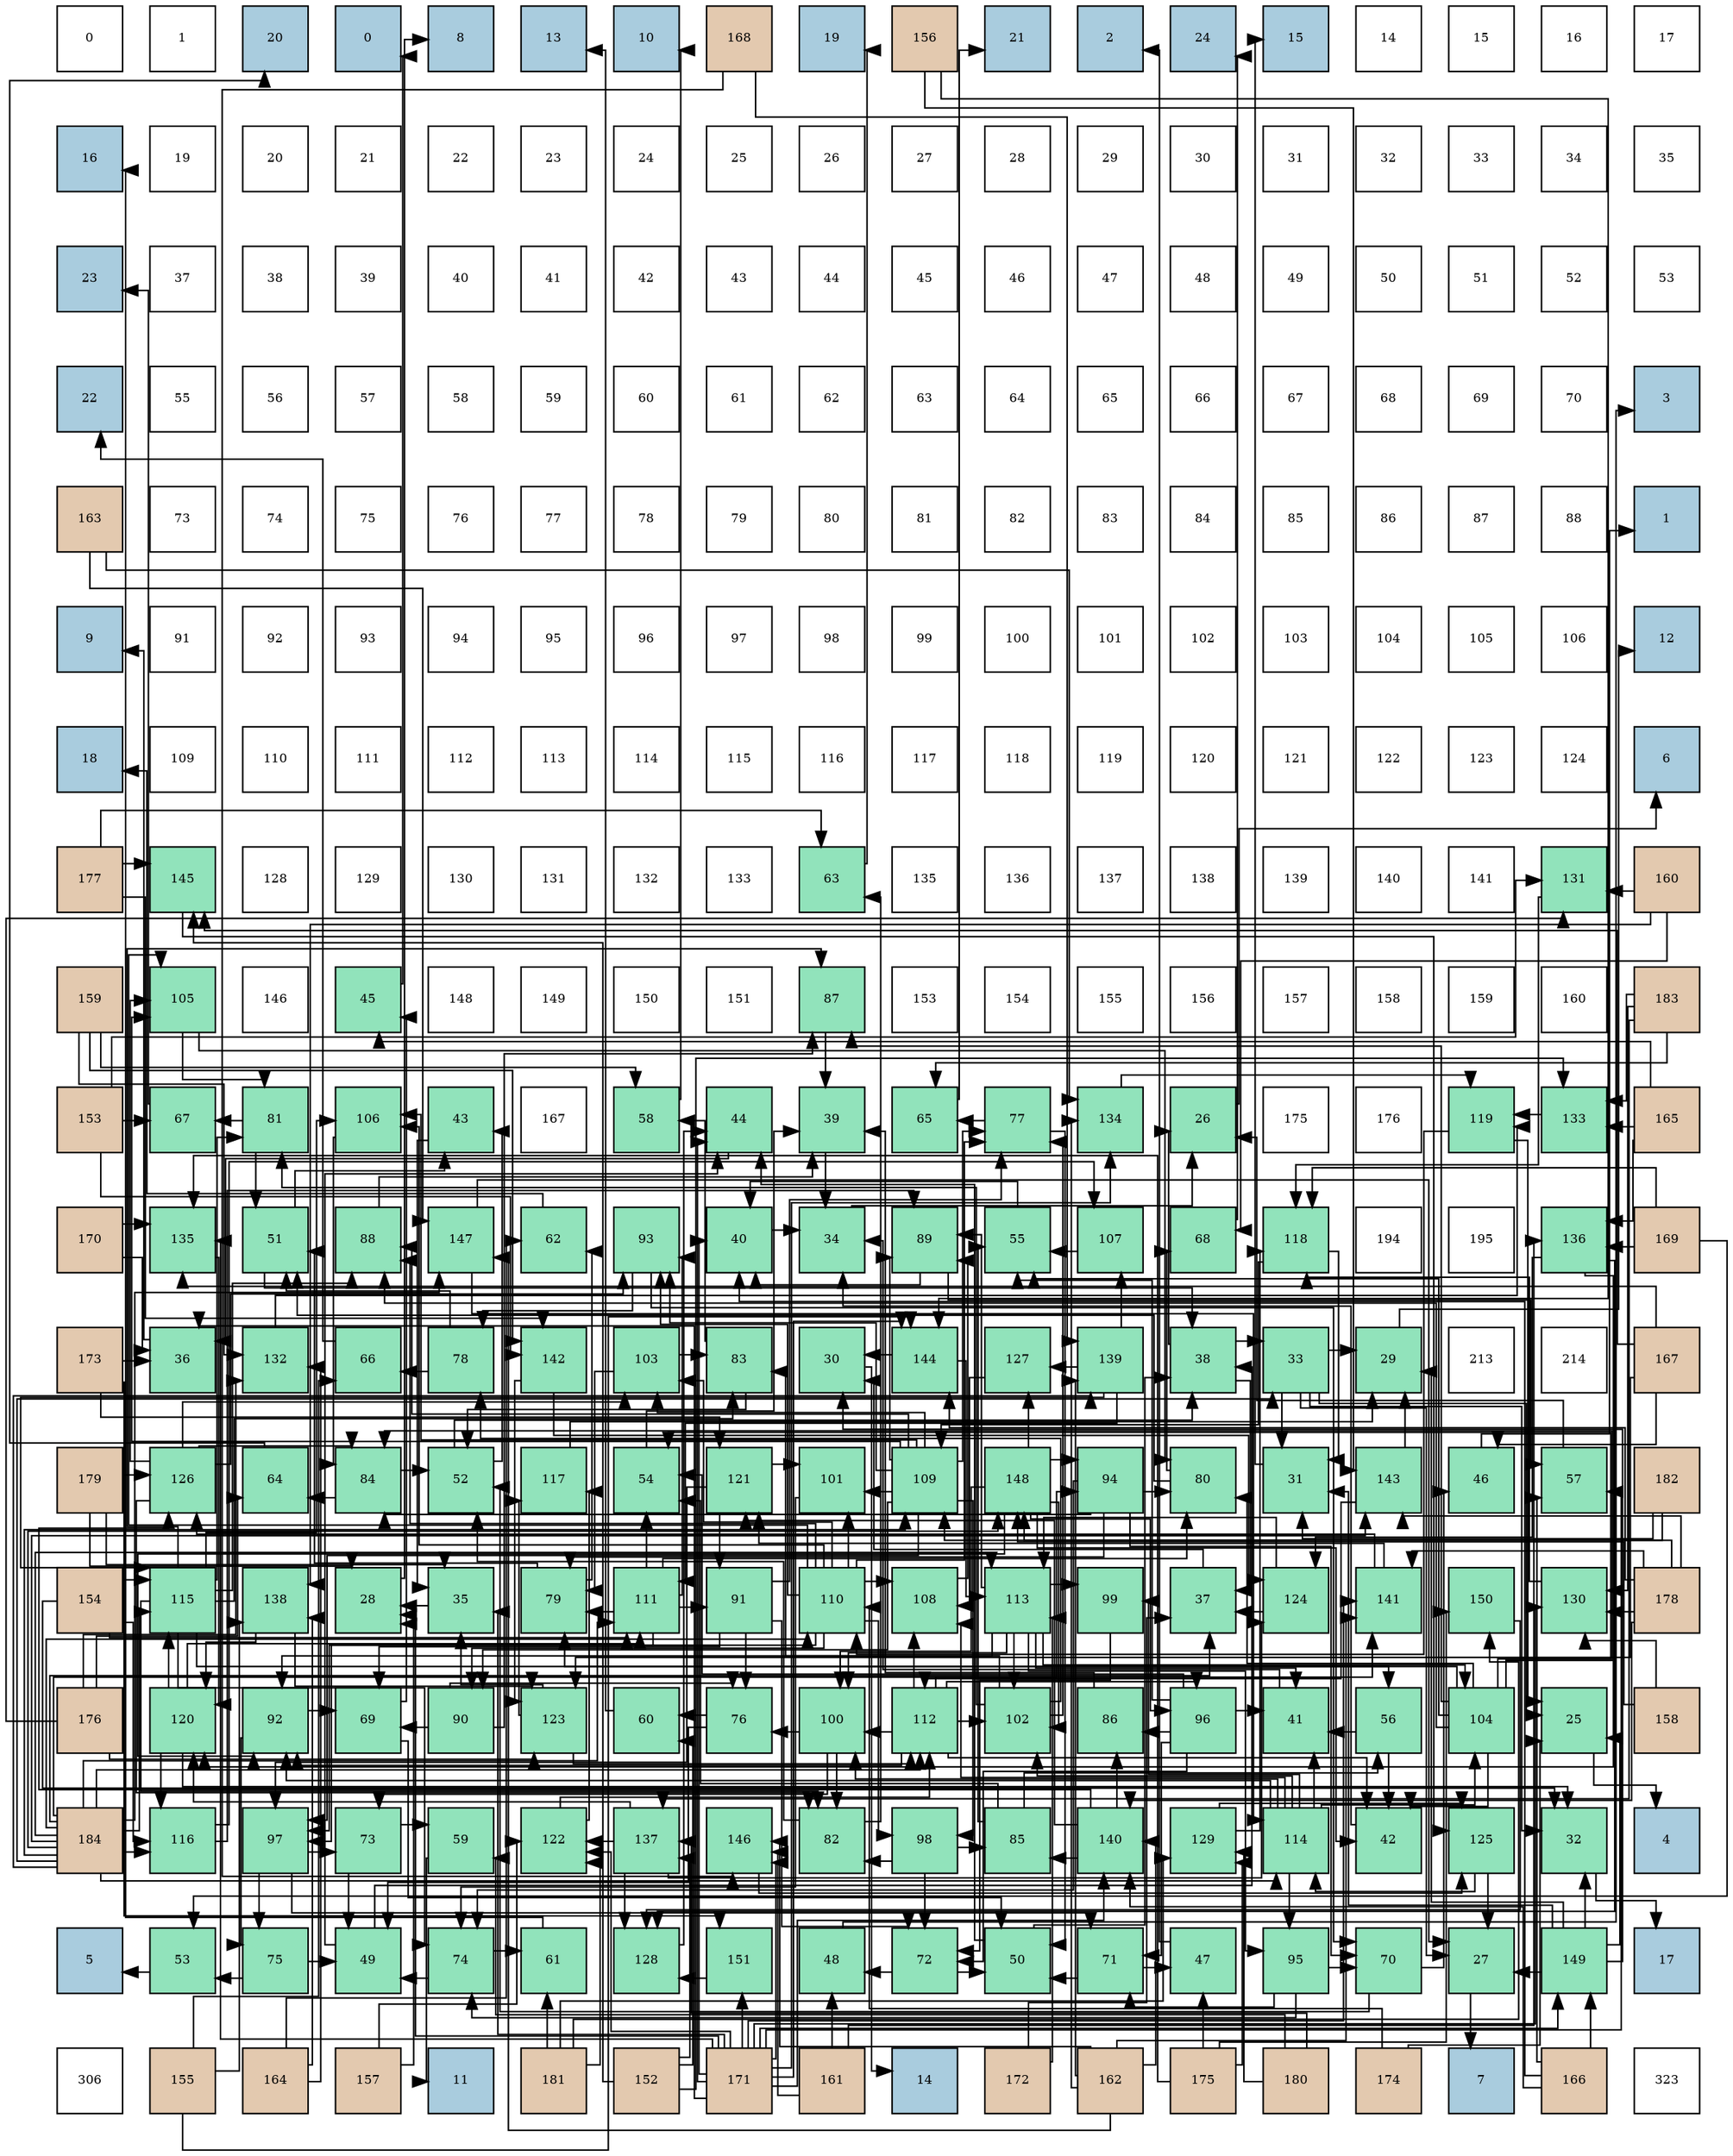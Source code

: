 digraph layout{
 rankdir=TB;
 splines=ortho;
 node [style=filled shape=square fixedsize=true width=0.6];
0[label="0", fontsize=8, fillcolor="#ffffff"];
1[label="1", fontsize=8, fillcolor="#ffffff"];
2[label="20", fontsize=8, fillcolor="#a9ccde"];
3[label="0", fontsize=8, fillcolor="#a9ccde"];
4[label="8", fontsize=8, fillcolor="#a9ccde"];
5[label="13", fontsize=8, fillcolor="#a9ccde"];
6[label="10", fontsize=8, fillcolor="#a9ccde"];
7[label="168", fontsize=8, fillcolor="#e3c9af"];
8[label="19", fontsize=8, fillcolor="#a9ccde"];
9[label="156", fontsize=8, fillcolor="#e3c9af"];
10[label="21", fontsize=8, fillcolor="#a9ccde"];
11[label="2", fontsize=8, fillcolor="#a9ccde"];
12[label="24", fontsize=8, fillcolor="#a9ccde"];
13[label="15", fontsize=8, fillcolor="#a9ccde"];
14[label="14", fontsize=8, fillcolor="#ffffff"];
15[label="15", fontsize=8, fillcolor="#ffffff"];
16[label="16", fontsize=8, fillcolor="#ffffff"];
17[label="17", fontsize=8, fillcolor="#ffffff"];
18[label="16", fontsize=8, fillcolor="#a9ccde"];
19[label="19", fontsize=8, fillcolor="#ffffff"];
20[label="20", fontsize=8, fillcolor="#ffffff"];
21[label="21", fontsize=8, fillcolor="#ffffff"];
22[label="22", fontsize=8, fillcolor="#ffffff"];
23[label="23", fontsize=8, fillcolor="#ffffff"];
24[label="24", fontsize=8, fillcolor="#ffffff"];
25[label="25", fontsize=8, fillcolor="#ffffff"];
26[label="26", fontsize=8, fillcolor="#ffffff"];
27[label="27", fontsize=8, fillcolor="#ffffff"];
28[label="28", fontsize=8, fillcolor="#ffffff"];
29[label="29", fontsize=8, fillcolor="#ffffff"];
30[label="30", fontsize=8, fillcolor="#ffffff"];
31[label="31", fontsize=8, fillcolor="#ffffff"];
32[label="32", fontsize=8, fillcolor="#ffffff"];
33[label="33", fontsize=8, fillcolor="#ffffff"];
34[label="34", fontsize=8, fillcolor="#ffffff"];
35[label="35", fontsize=8, fillcolor="#ffffff"];
36[label="23", fontsize=8, fillcolor="#a9ccde"];
37[label="37", fontsize=8, fillcolor="#ffffff"];
38[label="38", fontsize=8, fillcolor="#ffffff"];
39[label="39", fontsize=8, fillcolor="#ffffff"];
40[label="40", fontsize=8, fillcolor="#ffffff"];
41[label="41", fontsize=8, fillcolor="#ffffff"];
42[label="42", fontsize=8, fillcolor="#ffffff"];
43[label="43", fontsize=8, fillcolor="#ffffff"];
44[label="44", fontsize=8, fillcolor="#ffffff"];
45[label="45", fontsize=8, fillcolor="#ffffff"];
46[label="46", fontsize=8, fillcolor="#ffffff"];
47[label="47", fontsize=8, fillcolor="#ffffff"];
48[label="48", fontsize=8, fillcolor="#ffffff"];
49[label="49", fontsize=8, fillcolor="#ffffff"];
50[label="50", fontsize=8, fillcolor="#ffffff"];
51[label="51", fontsize=8, fillcolor="#ffffff"];
52[label="52", fontsize=8, fillcolor="#ffffff"];
53[label="53", fontsize=8, fillcolor="#ffffff"];
54[label="22", fontsize=8, fillcolor="#a9ccde"];
55[label="55", fontsize=8, fillcolor="#ffffff"];
56[label="56", fontsize=8, fillcolor="#ffffff"];
57[label="57", fontsize=8, fillcolor="#ffffff"];
58[label="58", fontsize=8, fillcolor="#ffffff"];
59[label="59", fontsize=8, fillcolor="#ffffff"];
60[label="60", fontsize=8, fillcolor="#ffffff"];
61[label="61", fontsize=8, fillcolor="#ffffff"];
62[label="62", fontsize=8, fillcolor="#ffffff"];
63[label="63", fontsize=8, fillcolor="#ffffff"];
64[label="64", fontsize=8, fillcolor="#ffffff"];
65[label="65", fontsize=8, fillcolor="#ffffff"];
66[label="66", fontsize=8, fillcolor="#ffffff"];
67[label="67", fontsize=8, fillcolor="#ffffff"];
68[label="68", fontsize=8, fillcolor="#ffffff"];
69[label="69", fontsize=8, fillcolor="#ffffff"];
70[label="70", fontsize=8, fillcolor="#ffffff"];
71[label="3", fontsize=8, fillcolor="#a9ccde"];
72[label="163", fontsize=8, fillcolor="#e3c9af"];
73[label="73", fontsize=8, fillcolor="#ffffff"];
74[label="74", fontsize=8, fillcolor="#ffffff"];
75[label="75", fontsize=8, fillcolor="#ffffff"];
76[label="76", fontsize=8, fillcolor="#ffffff"];
77[label="77", fontsize=8, fillcolor="#ffffff"];
78[label="78", fontsize=8, fillcolor="#ffffff"];
79[label="79", fontsize=8, fillcolor="#ffffff"];
80[label="80", fontsize=8, fillcolor="#ffffff"];
81[label="81", fontsize=8, fillcolor="#ffffff"];
82[label="82", fontsize=8, fillcolor="#ffffff"];
83[label="83", fontsize=8, fillcolor="#ffffff"];
84[label="84", fontsize=8, fillcolor="#ffffff"];
85[label="85", fontsize=8, fillcolor="#ffffff"];
86[label="86", fontsize=8, fillcolor="#ffffff"];
87[label="87", fontsize=8, fillcolor="#ffffff"];
88[label="88", fontsize=8, fillcolor="#ffffff"];
89[label="1", fontsize=8, fillcolor="#a9ccde"];
90[label="9", fontsize=8, fillcolor="#a9ccde"];
91[label="91", fontsize=8, fillcolor="#ffffff"];
92[label="92", fontsize=8, fillcolor="#ffffff"];
93[label="93", fontsize=8, fillcolor="#ffffff"];
94[label="94", fontsize=8, fillcolor="#ffffff"];
95[label="95", fontsize=8, fillcolor="#ffffff"];
96[label="96", fontsize=8, fillcolor="#ffffff"];
97[label="97", fontsize=8, fillcolor="#ffffff"];
98[label="98", fontsize=8, fillcolor="#ffffff"];
99[label="99", fontsize=8, fillcolor="#ffffff"];
100[label="100", fontsize=8, fillcolor="#ffffff"];
101[label="101", fontsize=8, fillcolor="#ffffff"];
102[label="102", fontsize=8, fillcolor="#ffffff"];
103[label="103", fontsize=8, fillcolor="#ffffff"];
104[label="104", fontsize=8, fillcolor="#ffffff"];
105[label="105", fontsize=8, fillcolor="#ffffff"];
106[label="106", fontsize=8, fillcolor="#ffffff"];
107[label="12", fontsize=8, fillcolor="#a9ccde"];
108[label="18", fontsize=8, fillcolor="#a9ccde"];
109[label="109", fontsize=8, fillcolor="#ffffff"];
110[label="110", fontsize=8, fillcolor="#ffffff"];
111[label="111", fontsize=8, fillcolor="#ffffff"];
112[label="112", fontsize=8, fillcolor="#ffffff"];
113[label="113", fontsize=8, fillcolor="#ffffff"];
114[label="114", fontsize=8, fillcolor="#ffffff"];
115[label="115", fontsize=8, fillcolor="#ffffff"];
116[label="116", fontsize=8, fillcolor="#ffffff"];
117[label="117", fontsize=8, fillcolor="#ffffff"];
118[label="118", fontsize=8, fillcolor="#ffffff"];
119[label="119", fontsize=8, fillcolor="#ffffff"];
120[label="120", fontsize=8, fillcolor="#ffffff"];
121[label="121", fontsize=8, fillcolor="#ffffff"];
122[label="122", fontsize=8, fillcolor="#ffffff"];
123[label="123", fontsize=8, fillcolor="#ffffff"];
124[label="124", fontsize=8, fillcolor="#ffffff"];
125[label="6", fontsize=8, fillcolor="#a9ccde"];
126[label="177", fontsize=8, fillcolor="#e3c9af"];
127[label="145", fontsize=8, fillcolor="#91e3bb"];
128[label="128", fontsize=8, fillcolor="#ffffff"];
129[label="129", fontsize=8, fillcolor="#ffffff"];
130[label="130", fontsize=8, fillcolor="#ffffff"];
131[label="131", fontsize=8, fillcolor="#ffffff"];
132[label="132", fontsize=8, fillcolor="#ffffff"];
133[label="133", fontsize=8, fillcolor="#ffffff"];
134[label="63", fontsize=8, fillcolor="#91e3bb"];
135[label="135", fontsize=8, fillcolor="#ffffff"];
136[label="136", fontsize=8, fillcolor="#ffffff"];
137[label="137", fontsize=8, fillcolor="#ffffff"];
138[label="138", fontsize=8, fillcolor="#ffffff"];
139[label="139", fontsize=8, fillcolor="#ffffff"];
140[label="140", fontsize=8, fillcolor="#ffffff"];
141[label="141", fontsize=8, fillcolor="#ffffff"];
142[label="131", fontsize=8, fillcolor="#91e3bb"];
143[label="160", fontsize=8, fillcolor="#e3c9af"];
144[label="159", fontsize=8, fillcolor="#e3c9af"];
145[label="105", fontsize=8, fillcolor="#91e3bb"];
146[label="146", fontsize=8, fillcolor="#ffffff"];
147[label="45", fontsize=8, fillcolor="#91e3bb"];
148[label="148", fontsize=8, fillcolor="#ffffff"];
149[label="149", fontsize=8, fillcolor="#ffffff"];
150[label="150", fontsize=8, fillcolor="#ffffff"];
151[label="151", fontsize=8, fillcolor="#ffffff"];
152[label="87", fontsize=8, fillcolor="#91e3bb"];
153[label="153", fontsize=8, fillcolor="#ffffff"];
154[label="154", fontsize=8, fillcolor="#ffffff"];
155[label="155", fontsize=8, fillcolor="#ffffff"];
156[label="156", fontsize=8, fillcolor="#ffffff"];
157[label="157", fontsize=8, fillcolor="#ffffff"];
158[label="158", fontsize=8, fillcolor="#ffffff"];
159[label="159", fontsize=8, fillcolor="#ffffff"];
160[label="160", fontsize=8, fillcolor="#ffffff"];
161[label="183", fontsize=8, fillcolor="#e3c9af"];
162[label="153", fontsize=8, fillcolor="#e3c9af"];
163[label="67", fontsize=8, fillcolor="#91e3bb"];
164[label="81", fontsize=8, fillcolor="#91e3bb"];
165[label="106", fontsize=8, fillcolor="#91e3bb"];
166[label="43", fontsize=8, fillcolor="#91e3bb"];
167[label="167", fontsize=8, fillcolor="#ffffff"];
168[label="58", fontsize=8, fillcolor="#91e3bb"];
169[label="44", fontsize=8, fillcolor="#91e3bb"];
170[label="39", fontsize=8, fillcolor="#91e3bb"];
171[label="65", fontsize=8, fillcolor="#91e3bb"];
172[label="77", fontsize=8, fillcolor="#91e3bb"];
173[label="134", fontsize=8, fillcolor="#91e3bb"];
174[label="26", fontsize=8, fillcolor="#91e3bb"];
175[label="175", fontsize=8, fillcolor="#ffffff"];
176[label="176", fontsize=8, fillcolor="#ffffff"];
177[label="119", fontsize=8, fillcolor="#91e3bb"];
178[label="133", fontsize=8, fillcolor="#91e3bb"];
179[label="165", fontsize=8, fillcolor="#e3c9af"];
180[label="170", fontsize=8, fillcolor="#e3c9af"];
181[label="135", fontsize=8, fillcolor="#91e3bb"];
182[label="51", fontsize=8, fillcolor="#91e3bb"];
183[label="88", fontsize=8, fillcolor="#91e3bb"];
184[label="147", fontsize=8, fillcolor="#91e3bb"];
185[label="62", fontsize=8, fillcolor="#91e3bb"];
186[label="93", fontsize=8, fillcolor="#91e3bb"];
187[label="40", fontsize=8, fillcolor="#91e3bb"];
188[label="34", fontsize=8, fillcolor="#91e3bb"];
189[label="89", fontsize=8, fillcolor="#91e3bb"];
190[label="55", fontsize=8, fillcolor="#91e3bb"];
191[label="107", fontsize=8, fillcolor="#91e3bb"];
192[label="68", fontsize=8, fillcolor="#91e3bb"];
193[label="118", fontsize=8, fillcolor="#91e3bb"];
194[label="194", fontsize=8, fillcolor="#ffffff"];
195[label="195", fontsize=8, fillcolor="#ffffff"];
196[label="136", fontsize=8, fillcolor="#91e3bb"];
197[label="169", fontsize=8, fillcolor="#e3c9af"];
198[label="173", fontsize=8, fillcolor="#e3c9af"];
199[label="36", fontsize=8, fillcolor="#91e3bb"];
200[label="132", fontsize=8, fillcolor="#91e3bb"];
201[label="66", fontsize=8, fillcolor="#91e3bb"];
202[label="78", fontsize=8, fillcolor="#91e3bb"];
203[label="142", fontsize=8, fillcolor="#91e3bb"];
204[label="103", fontsize=8, fillcolor="#91e3bb"];
205[label="83", fontsize=8, fillcolor="#91e3bb"];
206[label="30", fontsize=8, fillcolor="#91e3bb"];
207[label="144", fontsize=8, fillcolor="#91e3bb"];
208[label="127", fontsize=8, fillcolor="#91e3bb"];
209[label="139", fontsize=8, fillcolor="#91e3bb"];
210[label="38", fontsize=8, fillcolor="#91e3bb"];
211[label="33", fontsize=8, fillcolor="#91e3bb"];
212[label="29", fontsize=8, fillcolor="#91e3bb"];
213[label="213", fontsize=8, fillcolor="#ffffff"];
214[label="214", fontsize=8, fillcolor="#ffffff"];
215[label="167", fontsize=8, fillcolor="#e3c9af"];
216[label="179", fontsize=8, fillcolor="#e3c9af"];
217[label="126", fontsize=8, fillcolor="#91e3bb"];
218[label="64", fontsize=8, fillcolor="#91e3bb"];
219[label="84", fontsize=8, fillcolor="#91e3bb"];
220[label="52", fontsize=8, fillcolor="#91e3bb"];
221[label="117", fontsize=8, fillcolor="#91e3bb"];
222[label="54", fontsize=8, fillcolor="#91e3bb"];
223[label="121", fontsize=8, fillcolor="#91e3bb"];
224[label="101", fontsize=8, fillcolor="#91e3bb"];
225[label="109", fontsize=8, fillcolor="#91e3bb"];
226[label="148", fontsize=8, fillcolor="#91e3bb"];
227[label="94", fontsize=8, fillcolor="#91e3bb"];
228[label="80", fontsize=8, fillcolor="#91e3bb"];
229[label="31", fontsize=8, fillcolor="#91e3bb"];
230[label="143", fontsize=8, fillcolor="#91e3bb"];
231[label="46", fontsize=8, fillcolor="#91e3bb"];
232[label="57", fontsize=8, fillcolor="#91e3bb"];
233[label="182", fontsize=8, fillcolor="#e3c9af"];
234[label="154", fontsize=8, fillcolor="#e3c9af"];
235[label="115", fontsize=8, fillcolor="#91e3bb"];
236[label="138", fontsize=8, fillcolor="#91e3bb"];
237[label="28", fontsize=8, fillcolor="#91e3bb"];
238[label="35", fontsize=8, fillcolor="#91e3bb"];
239[label="79", fontsize=8, fillcolor="#91e3bb"];
240[label="111", fontsize=8, fillcolor="#91e3bb"];
241[label="91", fontsize=8, fillcolor="#91e3bb"];
242[label="110", fontsize=8, fillcolor="#91e3bb"];
243[label="108", fontsize=8, fillcolor="#91e3bb"];
244[label="113", fontsize=8, fillcolor="#91e3bb"];
245[label="99", fontsize=8, fillcolor="#91e3bb"];
246[label="37", fontsize=8, fillcolor="#91e3bb"];
247[label="124", fontsize=8, fillcolor="#91e3bb"];
248[label="141", fontsize=8, fillcolor="#91e3bb"];
249[label="150", fontsize=8, fillcolor="#91e3bb"];
250[label="130", fontsize=8, fillcolor="#91e3bb"];
251[label="178", fontsize=8, fillcolor="#e3c9af"];
252[label="176", fontsize=8, fillcolor="#e3c9af"];
253[label="120", fontsize=8, fillcolor="#91e3bb"];
254[label="92", fontsize=8, fillcolor="#91e3bb"];
255[label="69", fontsize=8, fillcolor="#91e3bb"];
256[label="90", fontsize=8, fillcolor="#91e3bb"];
257[label="123", fontsize=8, fillcolor="#91e3bb"];
258[label="60", fontsize=8, fillcolor="#91e3bb"];
259[label="76", fontsize=8, fillcolor="#91e3bb"];
260[label="100", fontsize=8, fillcolor="#91e3bb"];
261[label="112", fontsize=8, fillcolor="#91e3bb"];
262[label="102", fontsize=8, fillcolor="#91e3bb"];
263[label="86", fontsize=8, fillcolor="#91e3bb"];
264[label="96", fontsize=8, fillcolor="#91e3bb"];
265[label="41", fontsize=8, fillcolor="#91e3bb"];
266[label="56", fontsize=8, fillcolor="#91e3bb"];
267[label="104", fontsize=8, fillcolor="#91e3bb"];
268[label="25", fontsize=8, fillcolor="#91e3bb"];
269[label="158", fontsize=8, fillcolor="#e3c9af"];
270[label="184", fontsize=8, fillcolor="#e3c9af"];
271[label="116", fontsize=8, fillcolor="#91e3bb"];
272[label="97", fontsize=8, fillcolor="#91e3bb"];
273[label="73", fontsize=8, fillcolor="#91e3bb"];
274[label="59", fontsize=8, fillcolor="#91e3bb"];
275[label="122", fontsize=8, fillcolor="#91e3bb"];
276[label="137", fontsize=8, fillcolor="#91e3bb"];
277[label="146", fontsize=8, fillcolor="#91e3bb"];
278[label="82", fontsize=8, fillcolor="#91e3bb"];
279[label="98", fontsize=8, fillcolor="#91e3bb"];
280[label="85", fontsize=8, fillcolor="#91e3bb"];
281[label="140", fontsize=8, fillcolor="#91e3bb"];
282[label="129", fontsize=8, fillcolor="#91e3bb"];
283[label="114", fontsize=8, fillcolor="#91e3bb"];
284[label="42", fontsize=8, fillcolor="#91e3bb"];
285[label="125", fontsize=8, fillcolor="#91e3bb"];
286[label="32", fontsize=8, fillcolor="#91e3bb"];
287[label="4", fontsize=8, fillcolor="#a9ccde"];
288[label="5", fontsize=8, fillcolor="#a9ccde"];
289[label="53", fontsize=8, fillcolor="#91e3bb"];
290[label="75", fontsize=8, fillcolor="#91e3bb"];
291[label="49", fontsize=8, fillcolor="#91e3bb"];
292[label="74", fontsize=8, fillcolor="#91e3bb"];
293[label="61", fontsize=8, fillcolor="#91e3bb"];
294[label="128", fontsize=8, fillcolor="#91e3bb"];
295[label="151", fontsize=8, fillcolor="#91e3bb"];
296[label="48", fontsize=8, fillcolor="#91e3bb"];
297[label="72", fontsize=8, fillcolor="#91e3bb"];
298[label="50", fontsize=8, fillcolor="#91e3bb"];
299[label="71", fontsize=8, fillcolor="#91e3bb"];
300[label="47", fontsize=8, fillcolor="#91e3bb"];
301[label="95", fontsize=8, fillcolor="#91e3bb"];
302[label="70", fontsize=8, fillcolor="#91e3bb"];
303[label="27", fontsize=8, fillcolor="#91e3bb"];
304[label="149", fontsize=8, fillcolor="#91e3bb"];
305[label="17", fontsize=8, fillcolor="#a9ccde"];
306[label="306", fontsize=8, fillcolor="#ffffff"];
307[label="155", fontsize=8, fillcolor="#e3c9af"];
308[label="164", fontsize=8, fillcolor="#e3c9af"];
309[label="157", fontsize=8, fillcolor="#e3c9af"];
310[label="11", fontsize=8, fillcolor="#a9ccde"];
311[label="181", fontsize=8, fillcolor="#e3c9af"];
312[label="152", fontsize=8, fillcolor="#e3c9af"];
313[label="171", fontsize=8, fillcolor="#e3c9af"];
314[label="161", fontsize=8, fillcolor="#e3c9af"];
315[label="14", fontsize=8, fillcolor="#a9ccde"];
316[label="172", fontsize=8, fillcolor="#e3c9af"];
317[label="162", fontsize=8, fillcolor="#e3c9af"];
318[label="175", fontsize=8, fillcolor="#e3c9af"];
319[label="180", fontsize=8, fillcolor="#e3c9af"];
320[label="174", fontsize=8, fillcolor="#e3c9af"];
321[label="7", fontsize=8, fillcolor="#a9ccde"];
322[label="166", fontsize=8, fillcolor="#e3c9af"];
323[label="323", fontsize=8, fillcolor="#ffffff"];
edge [constraint=false, style=vis];268 -> 287;
174 -> 125;
303 -> 321;
237 -> 4;
212 -> 107;
206 -> 315;
229 -> 13;
286 -> 305;
211 -> 268;
211 -> 303;
211 -> 212;
211 -> 229;
211 -> 286;
188 -> 174;
238 -> 237;
199 -> 90;
246 -> 206;
210 -> 174;
210 -> 211;
210 -> 246;
170 -> 188;
187 -> 188;
265 -> 188;
284 -> 188;
166 -> 238;
169 -> 199;
147 -> 3;
231 -> 89;
300 -> 11;
296 -> 71;
291 -> 210;
291 -> 169;
298 -> 210;
298 -> 169;
182 -> 210;
182 -> 166;
220 -> 210;
220 -> 166;
289 -> 288;
222 -> 170;
190 -> 187;
266 -> 265;
266 -> 284;
232 -> 174;
168 -> 6;
274 -> 310;
258 -> 5;
293 -> 18;
185 -> 108;
134 -> 8;
218 -> 2;
171 -> 10;
201 -> 54;
163 -> 36;
192 -> 12;
255 -> 147;
255 -> 298;
302 -> 231;
302 -> 220;
299 -> 300;
299 -> 298;
297 -> 296;
297 -> 298;
273 -> 291;
273 -> 274;
292 -> 291;
292 -> 293;
290 -> 291;
290 -> 289;
259 -> 291;
259 -> 258;
172 -> 298;
172 -> 171;
202 -> 182;
202 -> 201;
239 -> 182;
239 -> 185;
228 -> 182;
228 -> 192;
164 -> 182;
164 -> 163;
278 -> 220;
278 -> 134;
205 -> 220;
205 -> 168;
219 -> 220;
219 -> 218;
280 -> 222;
280 -> 190;
280 -> 266;
263 -> 170;
152 -> 170;
183 -> 170;
189 -> 187;
189 -> 232;
256 -> 255;
256 -> 259;
256 -> 152;
241 -> 255;
241 -> 297;
241 -> 259;
241 -> 172;
254 -> 255;
254 -> 290;
186 -> 302;
186 -> 202;
227 -> 302;
227 -> 292;
227 -> 239;
227 -> 228;
227 -> 219;
301 -> 302;
301 -> 299;
301 -> 292;
264 -> 265;
264 -> 222;
264 -> 190;
264 -> 299;
264 -> 297;
264 -> 263;
272 -> 299;
272 -> 273;
272 -> 290;
279 -> 297;
279 -> 278;
279 -> 280;
245 -> 297;
260 -> 273;
260 -> 259;
260 -> 278;
224 -> 292;
262 -> 172;
262 -> 202;
262 -> 164;
262 -> 205;
204 -> 239;
204 -> 205;
267 -> 284;
267 -> 222;
267 -> 190;
267 -> 239;
267 -> 228;
267 -> 219;
267 -> 152;
267 -> 183;
145 -> 228;
145 -> 164;
165 -> 219;
191 -> 190;
243 -> 189;
225 -> 172;
225 -> 183;
225 -> 189;
225 -> 256;
225 -> 186;
225 -> 272;
225 -> 279;
225 -> 224;
225 -> 204;
225 -> 145;
225 -> 165;
242 -> 172;
242 -> 183;
242 -> 256;
242 -> 186;
242 -> 272;
242 -> 279;
242 -> 224;
242 -> 204;
242 -> 145;
242 -> 165;
242 -> 243;
240 -> 222;
240 -> 239;
240 -> 228;
240 -> 241;
240 -> 186;
240 -> 272;
261 -> 284;
261 -> 254;
261 -> 227;
261 -> 264;
261 -> 260;
261 -> 262;
261 -> 243;
244 -> 265;
244 -> 189;
244 -> 254;
244 -> 301;
244 -> 245;
244 -> 260;
244 -> 262;
244 -> 267;
283 -> 265;
283 -> 254;
283 -> 301;
283 -> 245;
283 -> 260;
283 -> 262;
283 -> 267;
283 -> 243;
235 -> 266;
235 -> 292;
235 -> 164;
235 -> 278;
235 -> 205;
235 -> 152;
235 -> 183;
235 -> 165;
271 -> 189;
271 -> 191;
221 -> 212;
193 -> 229;
193 -> 225;
177 -> 268;
177 -> 242;
253 -> 286;
253 -> 240;
253 -> 235;
253 -> 271;
223 -> 241;
223 -> 272;
223 -> 224;
275 -> 261;
275 -> 221;
257 -> 238;
257 -> 261;
257 -> 221;
247 -> 246;
247 -> 244;
285 -> 303;
285 -> 283;
217 -> 278;
217 -> 219;
217 -> 186;
217 -> 204;
217 -> 145;
208 -> 243;
294 -> 169;
282 -> 193;
282 -> 285;
250 -> 193;
142 -> 193;
200 -> 177;
178 -> 177;
173 -> 177;
181 -> 253;
196 -> 253;
196 -> 247;
196 -> 294;
276 -> 253;
276 -> 275;
276 -> 247;
276 -> 294;
236 -> 253;
236 -> 257;
209 -> 191;
209 -> 240;
209 -> 235;
209 -> 208;
281 -> 280;
281 -> 263;
281 -> 223;
281 -> 217;
248 -> 223;
248 -> 217;
203 -> 257;
203 -> 247;
230 -> 212;
230 -> 261;
207 -> 206;
207 -> 244;
127 -> 285;
277 -> 285;
184 -> 303;
184 -> 283;
226 -> 284;
226 -> 254;
226 -> 227;
226 -> 264;
226 -> 260;
226 -> 262;
226 -> 208;
304 -> 268;
304 -> 303;
304 -> 212;
304 -> 206;
304 -> 229;
304 -> 286;
249 -> 294;
295 -> 294;
312 -> 258;
312 -> 178;
312 -> 276;
312 -> 127;
162 -> 163;
162 -> 142;
162 -> 203;
234 -> 286;
234 -> 240;
234 -> 235;
234 -> 271;
307 -> 201;
307 -> 236;
307 -> 207;
9 -> 230;
9 -> 207;
309 -> 237;
309 -> 275;
269 -> 250;
269 -> 226;
144 -> 168;
144 -> 200;
144 -> 203;
143 -> 192;
143 -> 142;
143 -> 236;
314 -> 296;
314 -> 196;
314 -> 277;
317 -> 173;
317 -> 209;
317 -> 281;
317 -> 248;
317 -> 277;
317 -> 184;
72 -> 173;
72 -> 184;
308 -> 185;
308 -> 200;
308 -> 236;
179 -> 147;
179 -> 178;
179 -> 196;
322 -> 187;
322 -> 232;
322 -> 281;
322 -> 304;
215 -> 231;
215 -> 257;
215 -> 181;
215 -> 127;
7 -> 209;
7 -> 277;
197 -> 289;
197 -> 193;
197 -> 196;
180 -> 199;
180 -> 181;
313 -> 237;
313 -> 238;
313 -> 199;
313 -> 187;
313 -> 169;
313 -> 232;
313 -> 275;
313 -> 250;
313 -> 173;
313 -> 181;
313 -> 281;
313 -> 248;
313 -> 207;
313 -> 277;
313 -> 304;
313 -> 295;
316 -> 246;
316 -> 244;
198 -> 199;
198 -> 223;
198 -> 295;
320 -> 268;
320 -> 242;
318 -> 300;
318 -> 282;
318 -> 181;
318 -> 249;
252 -> 218;
252 -> 257;
252 -> 142;
252 -> 200;
126 -> 134;
126 -> 203;
126 -> 127;
251 -> 250;
251 -> 281;
251 -> 248;
251 -> 230;
251 -> 207;
251 -> 226;
216 -> 237;
216 -> 238;
216 -> 217;
319 -> 274;
319 -> 282;
319 -> 276;
311 -> 293;
311 -> 275;
311 -> 282;
311 -> 249;
233 -> 229;
233 -> 225;
161 -> 171;
161 -> 250;
161 -> 178;
161 -> 276;
270 -> 211;
270 -> 246;
270 -> 225;
270 -> 242;
270 -> 240;
270 -> 261;
270 -> 244;
270 -> 283;
270 -> 235;
270 -> 271;
270 -> 209;
270 -> 248;
270 -> 230;
270 -> 184;
270 -> 226;
edge [constraint=true, style=invis];
0 -> 18 -> 36 -> 54 -> 72 -> 90 -> 108 -> 126 -> 144 -> 162 -> 180 -> 198 -> 216 -> 234 -> 252 -> 270 -> 288 -> 306;
1 -> 19 -> 37 -> 55 -> 73 -> 91 -> 109 -> 127 -> 145 -> 163 -> 181 -> 199 -> 217 -> 235 -> 253 -> 271 -> 289 -> 307;
2 -> 20 -> 38 -> 56 -> 74 -> 92 -> 110 -> 128 -> 146 -> 164 -> 182 -> 200 -> 218 -> 236 -> 254 -> 272 -> 290 -> 308;
3 -> 21 -> 39 -> 57 -> 75 -> 93 -> 111 -> 129 -> 147 -> 165 -> 183 -> 201 -> 219 -> 237 -> 255 -> 273 -> 291 -> 309;
4 -> 22 -> 40 -> 58 -> 76 -> 94 -> 112 -> 130 -> 148 -> 166 -> 184 -> 202 -> 220 -> 238 -> 256 -> 274 -> 292 -> 310;
5 -> 23 -> 41 -> 59 -> 77 -> 95 -> 113 -> 131 -> 149 -> 167 -> 185 -> 203 -> 221 -> 239 -> 257 -> 275 -> 293 -> 311;
6 -> 24 -> 42 -> 60 -> 78 -> 96 -> 114 -> 132 -> 150 -> 168 -> 186 -> 204 -> 222 -> 240 -> 258 -> 276 -> 294 -> 312;
7 -> 25 -> 43 -> 61 -> 79 -> 97 -> 115 -> 133 -> 151 -> 169 -> 187 -> 205 -> 223 -> 241 -> 259 -> 277 -> 295 -> 313;
8 -> 26 -> 44 -> 62 -> 80 -> 98 -> 116 -> 134 -> 152 -> 170 -> 188 -> 206 -> 224 -> 242 -> 260 -> 278 -> 296 -> 314;
9 -> 27 -> 45 -> 63 -> 81 -> 99 -> 117 -> 135 -> 153 -> 171 -> 189 -> 207 -> 225 -> 243 -> 261 -> 279 -> 297 -> 315;
10 -> 28 -> 46 -> 64 -> 82 -> 100 -> 118 -> 136 -> 154 -> 172 -> 190 -> 208 -> 226 -> 244 -> 262 -> 280 -> 298 -> 316;
11 -> 29 -> 47 -> 65 -> 83 -> 101 -> 119 -> 137 -> 155 -> 173 -> 191 -> 209 -> 227 -> 245 -> 263 -> 281 -> 299 -> 317;
12 -> 30 -> 48 -> 66 -> 84 -> 102 -> 120 -> 138 -> 156 -> 174 -> 192 -> 210 -> 228 -> 246 -> 264 -> 282 -> 300 -> 318;
13 -> 31 -> 49 -> 67 -> 85 -> 103 -> 121 -> 139 -> 157 -> 175 -> 193 -> 211 -> 229 -> 247 -> 265 -> 283 -> 301 -> 319;
14 -> 32 -> 50 -> 68 -> 86 -> 104 -> 122 -> 140 -> 158 -> 176 -> 194 -> 212 -> 230 -> 248 -> 266 -> 284 -> 302 -> 320;
15 -> 33 -> 51 -> 69 -> 87 -> 105 -> 123 -> 141 -> 159 -> 177 -> 195 -> 213 -> 231 -> 249 -> 267 -> 285 -> 303 -> 321;
16 -> 34 -> 52 -> 70 -> 88 -> 106 -> 124 -> 142 -> 160 -> 178 -> 196 -> 214 -> 232 -> 250 -> 268 -> 286 -> 304 -> 322;
17 -> 35 -> 53 -> 71 -> 89 -> 107 -> 125 -> 143 -> 161 -> 179 -> 197 -> 215 -> 233 -> 251 -> 269 -> 287 -> 305 -> 323;
rank = same {0 -> 1 -> 2 -> 3 -> 4 -> 5 -> 6 -> 7 -> 8 -> 9 -> 10 -> 11 -> 12 -> 13 -> 14 -> 15 -> 16 -> 17};
rank = same {18 -> 19 -> 20 -> 21 -> 22 -> 23 -> 24 -> 25 -> 26 -> 27 -> 28 -> 29 -> 30 -> 31 -> 32 -> 33 -> 34 -> 35};
rank = same {36 -> 37 -> 38 -> 39 -> 40 -> 41 -> 42 -> 43 -> 44 -> 45 -> 46 -> 47 -> 48 -> 49 -> 50 -> 51 -> 52 -> 53};
rank = same {54 -> 55 -> 56 -> 57 -> 58 -> 59 -> 60 -> 61 -> 62 -> 63 -> 64 -> 65 -> 66 -> 67 -> 68 -> 69 -> 70 -> 71};
rank = same {72 -> 73 -> 74 -> 75 -> 76 -> 77 -> 78 -> 79 -> 80 -> 81 -> 82 -> 83 -> 84 -> 85 -> 86 -> 87 -> 88 -> 89};
rank = same {90 -> 91 -> 92 -> 93 -> 94 -> 95 -> 96 -> 97 -> 98 -> 99 -> 100 -> 101 -> 102 -> 103 -> 104 -> 105 -> 106 -> 107};
rank = same {108 -> 109 -> 110 -> 111 -> 112 -> 113 -> 114 -> 115 -> 116 -> 117 -> 118 -> 119 -> 120 -> 121 -> 122 -> 123 -> 124 -> 125};
rank = same {126 -> 127 -> 128 -> 129 -> 130 -> 131 -> 132 -> 133 -> 134 -> 135 -> 136 -> 137 -> 138 -> 139 -> 140 -> 141 -> 142 -> 143};
rank = same {144 -> 145 -> 146 -> 147 -> 148 -> 149 -> 150 -> 151 -> 152 -> 153 -> 154 -> 155 -> 156 -> 157 -> 158 -> 159 -> 160 -> 161};
rank = same {162 -> 163 -> 164 -> 165 -> 166 -> 167 -> 168 -> 169 -> 170 -> 171 -> 172 -> 173 -> 174 -> 175 -> 176 -> 177 -> 178 -> 179};
rank = same {180 -> 181 -> 182 -> 183 -> 184 -> 185 -> 186 -> 187 -> 188 -> 189 -> 190 -> 191 -> 192 -> 193 -> 194 -> 195 -> 196 -> 197};
rank = same {198 -> 199 -> 200 -> 201 -> 202 -> 203 -> 204 -> 205 -> 206 -> 207 -> 208 -> 209 -> 210 -> 211 -> 212 -> 213 -> 214 -> 215};
rank = same {216 -> 217 -> 218 -> 219 -> 220 -> 221 -> 222 -> 223 -> 224 -> 225 -> 226 -> 227 -> 228 -> 229 -> 230 -> 231 -> 232 -> 233};
rank = same {234 -> 235 -> 236 -> 237 -> 238 -> 239 -> 240 -> 241 -> 242 -> 243 -> 244 -> 245 -> 246 -> 247 -> 248 -> 249 -> 250 -> 251};
rank = same {252 -> 253 -> 254 -> 255 -> 256 -> 257 -> 258 -> 259 -> 260 -> 261 -> 262 -> 263 -> 264 -> 265 -> 266 -> 267 -> 268 -> 269};
rank = same {270 -> 271 -> 272 -> 273 -> 274 -> 275 -> 276 -> 277 -> 278 -> 279 -> 280 -> 281 -> 282 -> 283 -> 284 -> 285 -> 286 -> 287};
rank = same {288 -> 289 -> 290 -> 291 -> 292 -> 293 -> 294 -> 295 -> 296 -> 297 -> 298 -> 299 -> 300 -> 301 -> 302 -> 303 -> 304 -> 305};
rank = same {306 -> 307 -> 308 -> 309 -> 310 -> 311 -> 312 -> 313 -> 314 -> 315 -> 316 -> 317 -> 318 -> 319 -> 320 -> 321 -> 322 -> 323};
}